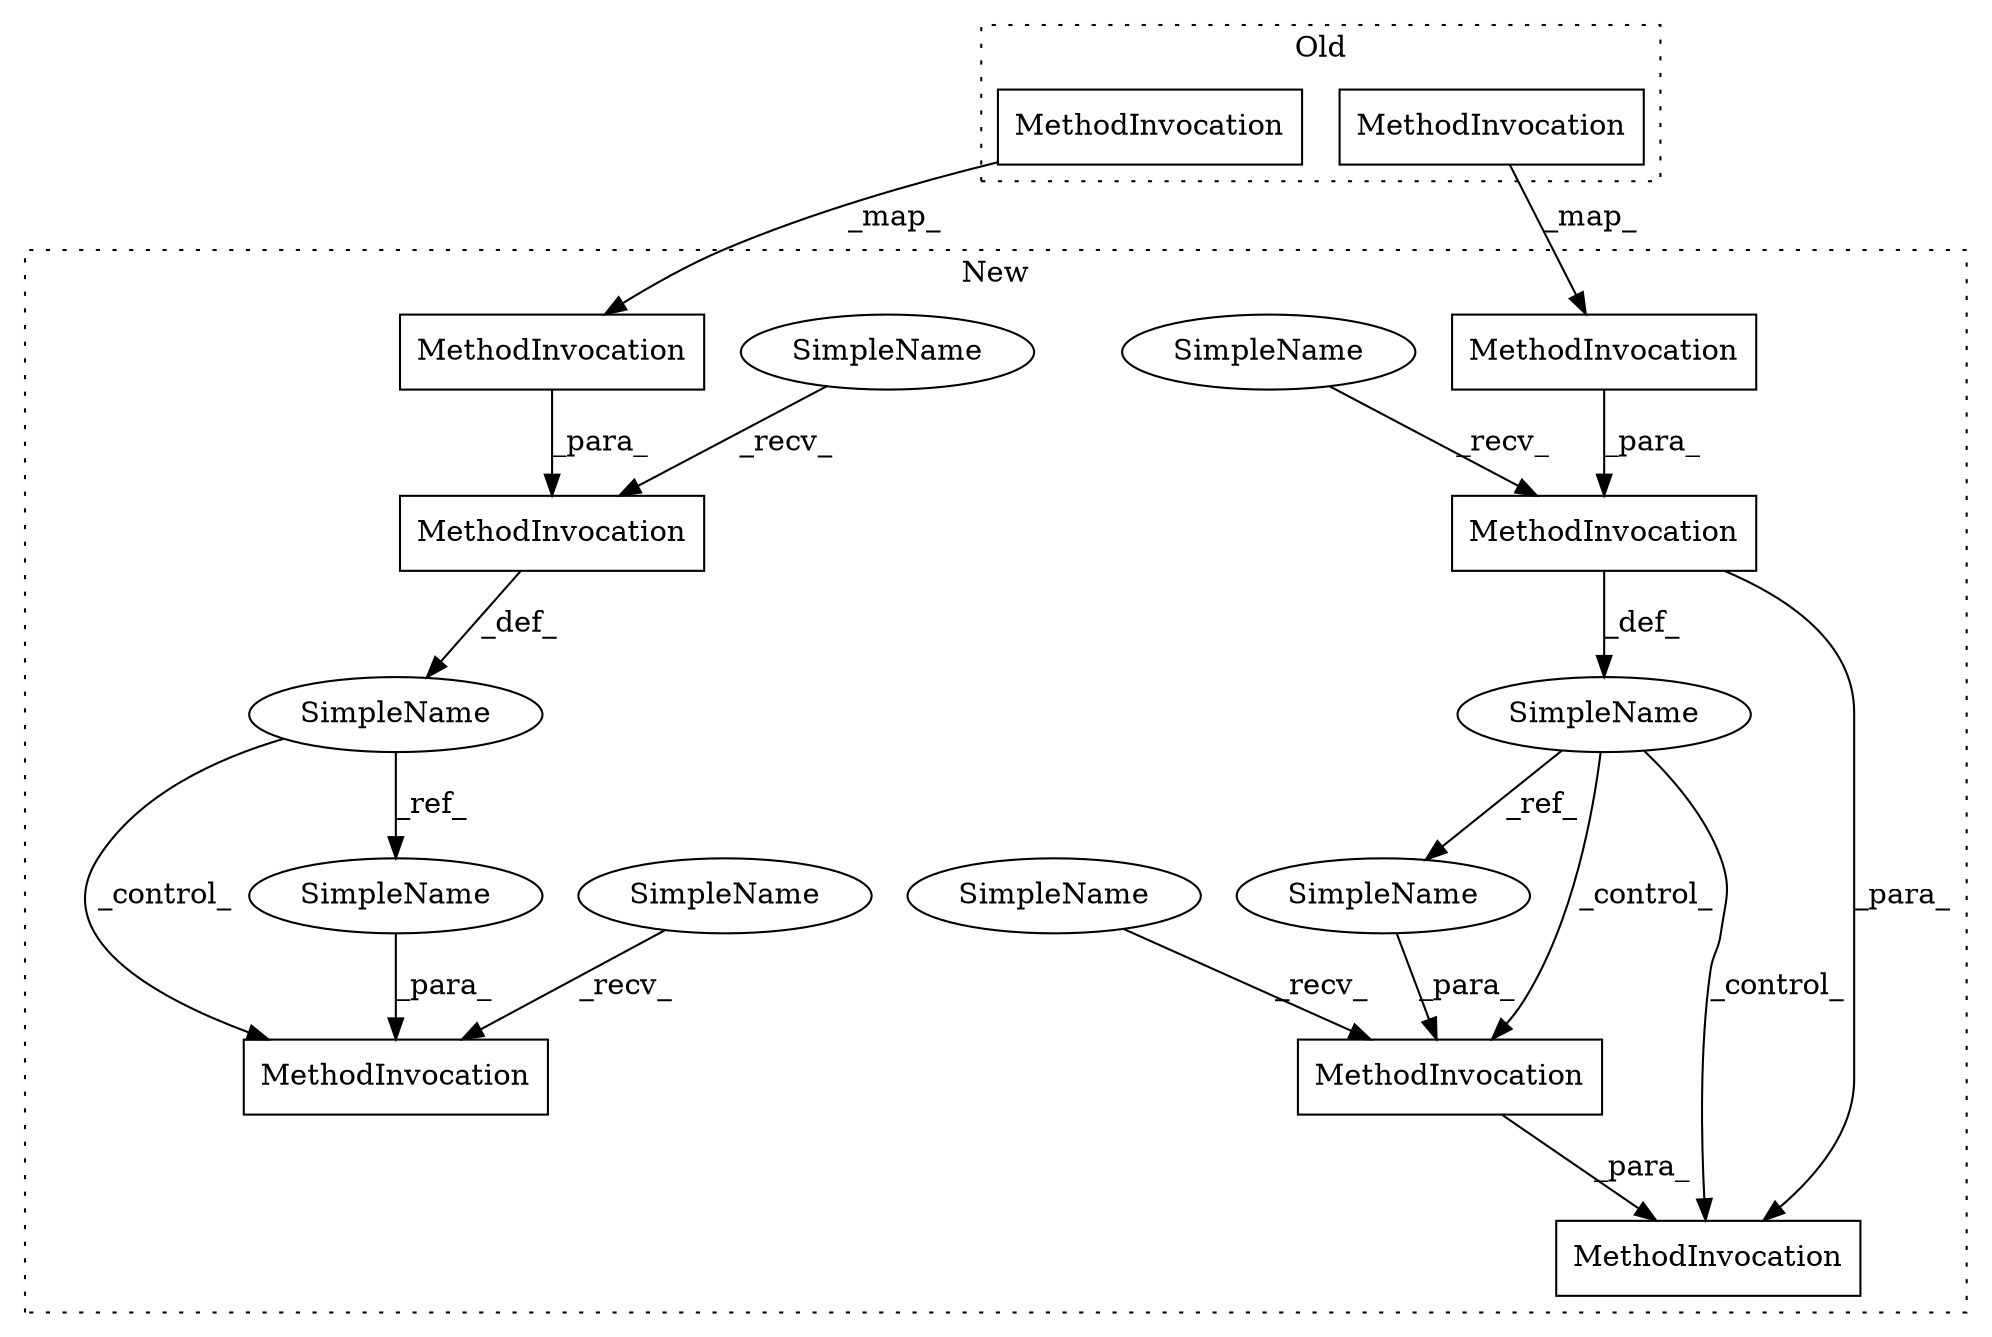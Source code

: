 digraph G {
subgraph cluster0 {
2 [label="MethodInvocation" a="32" s="4775" l="14" shape="box"];
9 [label="MethodInvocation" a="32" s="4443" l="12" shape="box"];
label = "Old";
style="dotted";
}
subgraph cluster1 {
1 [label="MethodInvocation" a="32" s="5347,5376" l="18,1" shape="box"];
3 [label="MethodInvocation" a="32" s="4512" l="12" shape="box"];
4 [label="MethodInvocation" a="32" s="4719,4744" l="16,1" shape="box"];
5 [label="MethodInvocation" a="32" s="5077,5110" l="7,1" shape="box"];
6 [label="MethodInvocation" a="32" s="4493,4524" l="7,1" shape="box"];
7 [label="MethodInvocation" a="32" s="5096" l="14" shape="box"];
8 [label="MethodInvocation" a="32" s="4692,4745" l="15,1" shape="box"];
10 [label="SimpleName" a="42" s="5049" l="11" shape="ellipse"];
11 [label="SimpleName" a="42" s="5335" l="11" shape="ellipse"];
12 [label="SimpleName" a="42" s="4479" l="13" shape="ellipse"];
13 [label="SimpleName" a="42" s="5365" l="11" shape="ellipse"];
14 [label="SimpleName" a="42" s="5063" l="13" shape="ellipse"];
15 [label="SimpleName" a="42" s="4707" l="11" shape="ellipse"];
16 [label="SimpleName" a="42" s="4467" l="9" shape="ellipse"];
17 [label="SimpleName" a="42" s="4735" l="9" shape="ellipse"];
label = "New";
style="dotted";
}
2 -> 7 [label="_map_"];
3 -> 6 [label="_para_"];
4 -> 8 [label="_para_"];
5 -> 10 [label="_def_"];
6 -> 16 [label="_def_"];
6 -> 8 [label="_para_"];
7 -> 5 [label="_para_"];
9 -> 3 [label="_map_"];
10 -> 13 [label="_ref_"];
10 -> 1 [label="_control_"];
11 -> 1 [label="_recv_"];
12 -> 6 [label="_recv_"];
13 -> 1 [label="_para_"];
14 -> 5 [label="_recv_"];
15 -> 4 [label="_recv_"];
16 -> 17 [label="_ref_"];
16 -> 4 [label="_control_"];
16 -> 8 [label="_control_"];
17 -> 4 [label="_para_"];
}